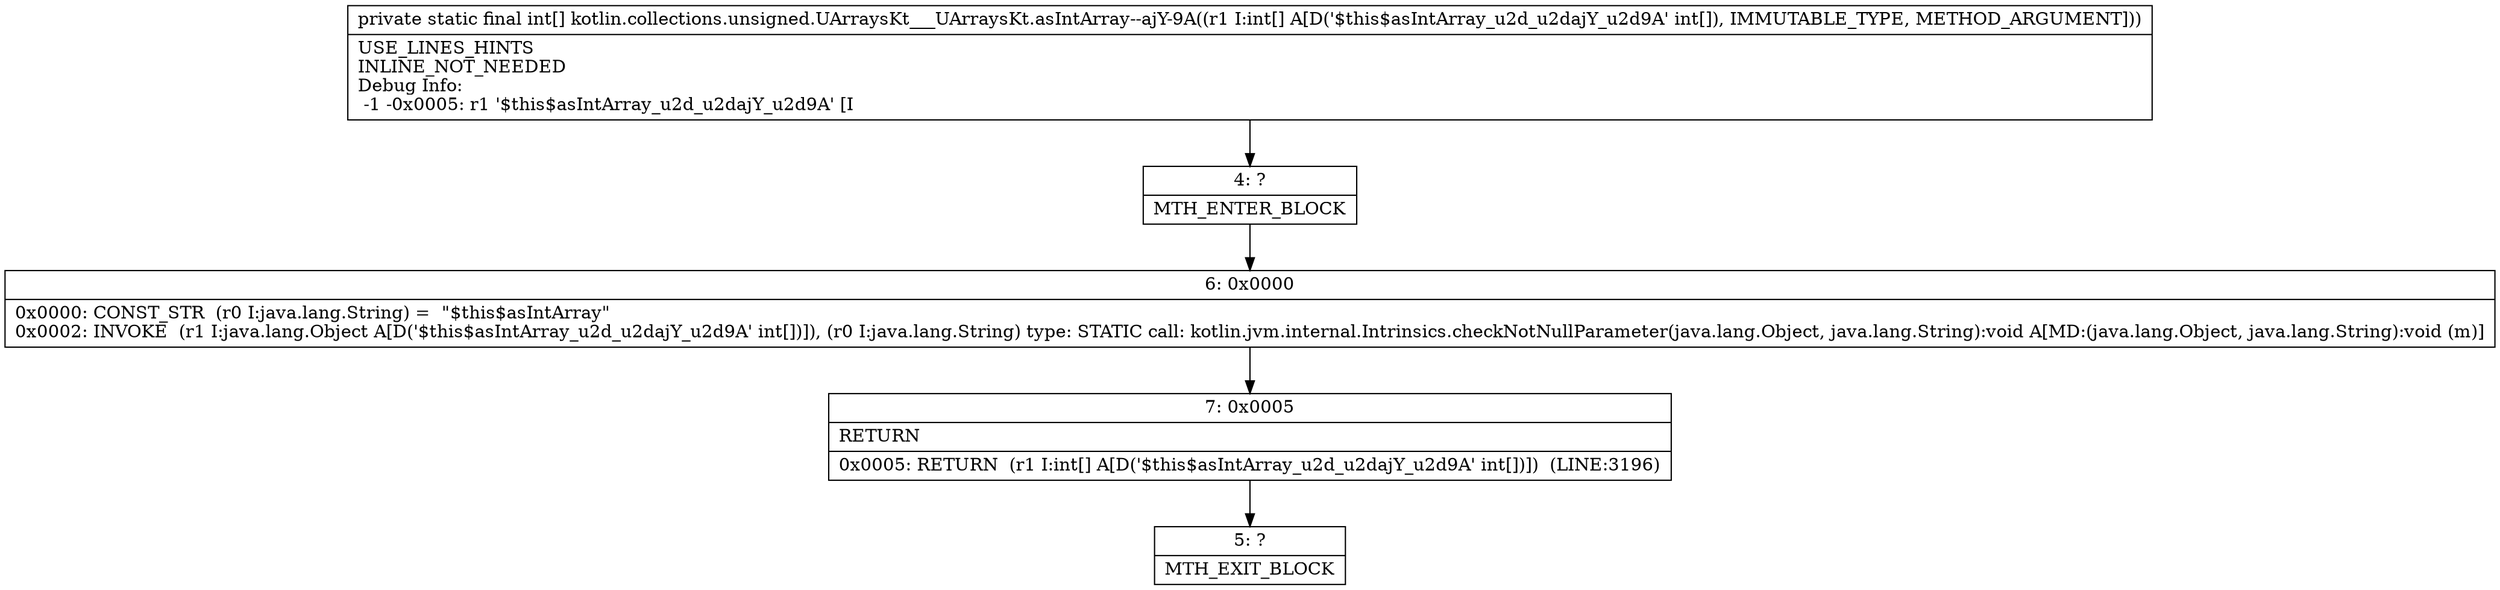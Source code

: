 digraph "CFG forkotlin.collections.unsigned.UArraysKt___UArraysKt.asIntArray\-\-ajY\-9A([I)[I" {
Node_4 [shape=record,label="{4\:\ ?|MTH_ENTER_BLOCK\l}"];
Node_6 [shape=record,label="{6\:\ 0x0000|0x0000: CONST_STR  (r0 I:java.lang.String) =  \"$this$asIntArray\" \l0x0002: INVOKE  (r1 I:java.lang.Object A[D('$this$asIntArray_u2d_u2dajY_u2d9A' int[])]), (r0 I:java.lang.String) type: STATIC call: kotlin.jvm.internal.Intrinsics.checkNotNullParameter(java.lang.Object, java.lang.String):void A[MD:(java.lang.Object, java.lang.String):void (m)]\l}"];
Node_7 [shape=record,label="{7\:\ 0x0005|RETURN\l|0x0005: RETURN  (r1 I:int[] A[D('$this$asIntArray_u2d_u2dajY_u2d9A' int[])])  (LINE:3196)\l}"];
Node_5 [shape=record,label="{5\:\ ?|MTH_EXIT_BLOCK\l}"];
MethodNode[shape=record,label="{private static final int[] kotlin.collections.unsigned.UArraysKt___UArraysKt.asIntArray\-\-ajY\-9A((r1 I:int[] A[D('$this$asIntArray_u2d_u2dajY_u2d9A' int[]), IMMUTABLE_TYPE, METHOD_ARGUMENT]))  | USE_LINES_HINTS\lINLINE_NOT_NEEDED\lDebug Info:\l  \-1 \-0x0005: r1 '$this$asIntArray_u2d_u2dajY_u2d9A' [I\l}"];
MethodNode -> Node_4;Node_4 -> Node_6;
Node_6 -> Node_7;
Node_7 -> Node_5;
}

